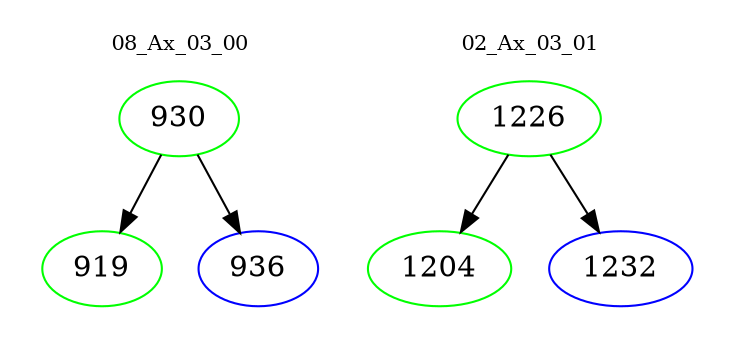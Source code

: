digraph{
subgraph cluster_0 {
color = white
label = "08_Ax_03_00";
fontsize=10;
T0_930 [label="930", color="green"]
T0_930 -> T0_919 [color="black"]
T0_919 [label="919", color="green"]
T0_930 -> T0_936 [color="black"]
T0_936 [label="936", color="blue"]
}
subgraph cluster_1 {
color = white
label = "02_Ax_03_01";
fontsize=10;
T1_1226 [label="1226", color="green"]
T1_1226 -> T1_1204 [color="black"]
T1_1204 [label="1204", color="green"]
T1_1226 -> T1_1232 [color="black"]
T1_1232 [label="1232", color="blue"]
}
}
